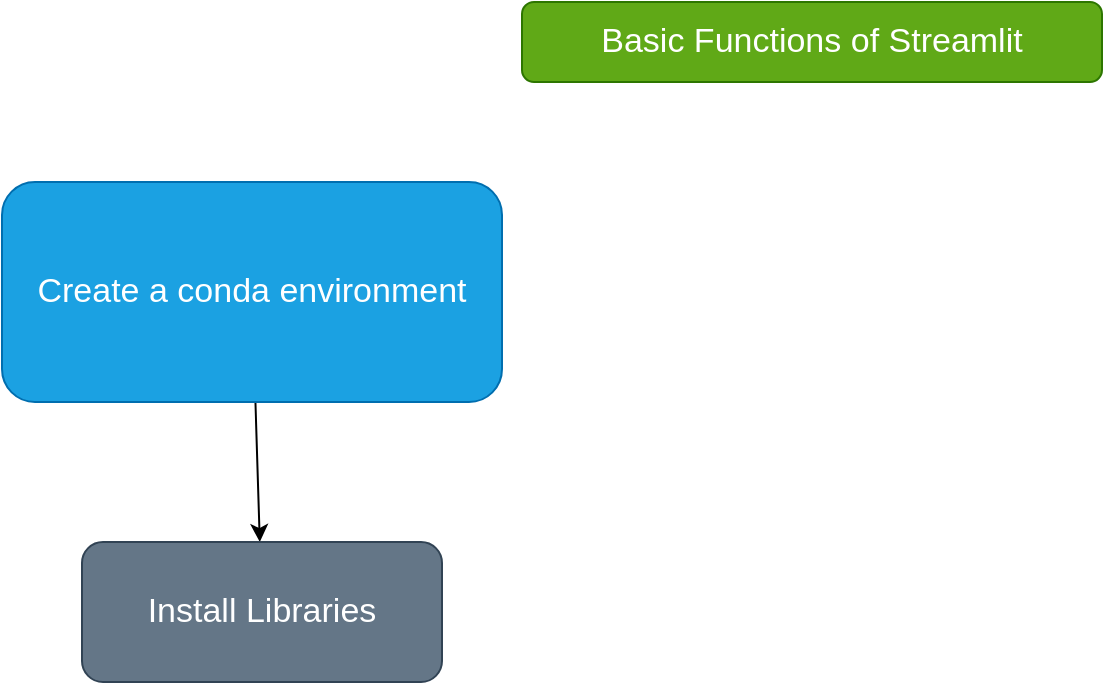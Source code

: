<mxfile>
    <diagram id="JiK3rFyuh8UOXf4U1rvv" name="Page-1">
        <mxGraphModel dx="906" dy="403" grid="1" gridSize="10" guides="1" tooltips="1" connect="1" arrows="1" fold="1" page="1" pageScale="1" pageWidth="850" pageHeight="1100" math="0" shadow="0">
            <root>
                <mxCell id="0"/>
                <mxCell id="1" parent="0"/>
                <mxCell id="2" value="&lt;font style=&quot;font-size: 17px;&quot;&gt;Basic Functions of Streamlit&lt;/font&gt;" style="rounded=1;whiteSpace=wrap;html=1;fillColor=#60a917;fontColor=#ffffff;strokeColor=#2D7600;" vertex="1" parent="1">
                    <mxGeometry x="280" y="100" width="290" height="40" as="geometry"/>
                </mxCell>
                <mxCell id="5" value="" style="edgeStyle=none;html=1;fontSize=17;" edge="1" parent="1" source="3" target="4">
                    <mxGeometry relative="1" as="geometry"/>
                </mxCell>
                <mxCell id="3" value="Create a conda environment" style="rounded=1;whiteSpace=wrap;html=1;fontSize=17;fillColor=#1ba1e2;fontColor=#ffffff;strokeColor=#006EAF;" vertex="1" parent="1">
                    <mxGeometry x="20" y="190" width="250" height="110" as="geometry"/>
                </mxCell>
                <mxCell id="4" value="Install Libraries" style="whiteSpace=wrap;html=1;fontSize=17;fillColor=#647687;strokeColor=#314354;rounded=1;fontColor=#ffffff;" vertex="1" parent="1">
                    <mxGeometry x="60" y="370" width="180" height="70" as="geometry"/>
                </mxCell>
            </root>
        </mxGraphModel>
    </diagram>
</mxfile>